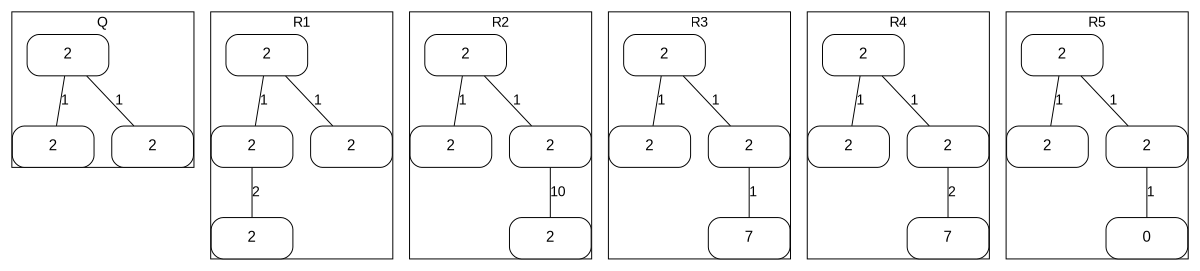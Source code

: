 graph g {
	/*rankdir = BT*/
	size="8,5"
	fontname = "Arial"
	margin=0.0002

	edge [
		fontname = "Arial"
	]

	node [
		shape = rectangle, 
		fontname = "Arial"
		fontsize = 15,
		width = 1.15,
		height = 0.58,
		style = "rounded,filled",
		fillcolor = white
	];
	/* Query and reformualtions */        	subgraph cluster_q {
		label = "Q";
		/* Node definition */
		"00" [label="2"]
		"01" [label="2"]
		"02" [label="2"]
		/* Edge definition */
		"00" -- "01" [label="1"]
		"00" -- "02" [label="1"]
	}

	subgraph cluster_1 {
		label = "R1";
		/* Node definition */
		"10" [label="2"]
		"11" [label="2"]
		"12" [label="2"]
		"13" [label="2"]
		/* Edge definition */
		"10" -- "11" [label="1"]
		"10" -- "12" [label="1"]
		"11" -- "13" [label="2"]
	}

	subgraph cluster_2 {
		label = "R2";
		/* Node definition */
		"20" [label="2"]
		"21" [label="2"]
		"22" [label="2"]
		"23" [label="2"]
		/* Edge definition */
		"20" -- "21" [label="1"]
		"20" -- "22" [label="1"]
		"22" -- "23" [label="10"]
	}

	subgraph cluster_3 {
		label = "R3";
		/* Node definition */
		"30" [label="2"]
		"31" [label="2"]
		"32" [label="2"]
		"33" [label="7"]
		/* Edge definition */
		"30" -- "31" [label="1"]
		"30" -- "32" [label="1"]
		"32" -- "33" [label="1"]
	}

	subgraph cluster_4 {
		label = "R4";
		/* Node definition */
		"40" [label="2"]
		"41" [label="2"]
		"42" [label="2"]
		"43" [label="7"]
		/* Edge definition */
		"40" -- "41" [label="1"]
		"40" -- "42" [label="1"]
		"42" -- "43" [label="2"]
	}

	subgraph cluster_5 {
		label = "R5";
		/* Node definition */
		"50" [label="2"]
		"51" [label="2"]
		"52" [label="2"]
		"53" [label="0"]
		/* Edge definition */
		"50" -- "51" [label="1"]
		"50" -- "52" [label="1"]
		"52" -- "53" [label="1"]
	}}